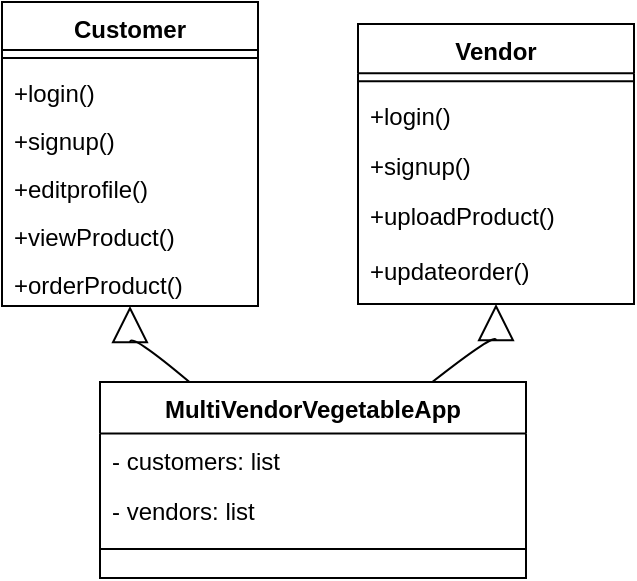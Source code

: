 <mxfile version="24.6.3" type="github">
  <diagram name="Page-1" id="6NhIAAteIrms5uwcSwFD">
    <mxGraphModel dx="1343" dy="793" grid="1" gridSize="10" guides="1" tooltips="1" connect="1" arrows="1" fold="1" page="1" pageScale="1" pageWidth="827" pageHeight="1169" math="0" shadow="0">
      <root>
        <mxCell id="0" />
        <mxCell id="1" parent="0" />
        <mxCell id="2" value="Customer" style="swimlane;fontStyle=1;align=center;verticalAlign=top;childLayout=stackLayout;horizontal=1;startSize=24;horizontalStack=0;resizeParent=1;resizeParentMax=0;resizeLast=0;collapsible=0;marginBottom=0;" parent="1" vertex="1">
          <mxGeometry x="8" y="8" width="128" height="152" as="geometry" />
        </mxCell>
        <mxCell id="3" style="line;strokeWidth=1;fillColor=none;align=left;verticalAlign=middle;spacingTop=-1;spacingLeft=3;spacingRight=3;rotatable=0;labelPosition=right;points=[];portConstraint=eastwest;strokeColor=inherit;" parent="2" vertex="1">
          <mxGeometry y="24" width="128" height="8" as="geometry" />
        </mxCell>
        <mxCell id="4" value="+login()" style="text;strokeColor=none;fillColor=none;align=left;verticalAlign=top;spacingLeft=4;spacingRight=4;overflow=hidden;rotatable=0;points=[[0,0.5],[1,0.5]];portConstraint=eastwest;" parent="2" vertex="1">
          <mxGeometry y="32" width="128" height="24" as="geometry" />
        </mxCell>
        <mxCell id="5" value="+signup()" style="text;strokeColor=none;fillColor=none;align=left;verticalAlign=top;spacingLeft=4;spacingRight=4;overflow=hidden;rotatable=0;points=[[0,0.5],[1,0.5]];portConstraint=eastwest;" parent="2" vertex="1">
          <mxGeometry y="56" width="128" height="24" as="geometry" />
        </mxCell>
        <mxCell id="6" value="+editprofile()" style="text;strokeColor=none;fillColor=none;align=left;verticalAlign=top;spacingLeft=4;spacingRight=4;overflow=hidden;rotatable=0;points=[[0,0.5],[1,0.5]];portConstraint=eastwest;" parent="2" vertex="1">
          <mxGeometry y="80" width="128" height="24" as="geometry" />
        </mxCell>
        <mxCell id="TmTdo7H76SCqqlds4bC8-19" value="+viewProduct()" style="text;strokeColor=none;fillColor=none;align=left;verticalAlign=top;spacingLeft=4;spacingRight=4;overflow=hidden;rotatable=0;points=[[0,0.5],[1,0.5]];portConstraint=eastwest;" vertex="1" parent="2">
          <mxGeometry y="104" width="128" height="24" as="geometry" />
        </mxCell>
        <mxCell id="7" value="+orderProduct()" style="text;strokeColor=none;fillColor=none;align=left;verticalAlign=top;spacingLeft=4;spacingRight=4;overflow=hidden;rotatable=0;points=[[0,0.5],[1,0.5]];portConstraint=eastwest;" parent="2" vertex="1">
          <mxGeometry y="128" width="128" height="24" as="geometry" />
        </mxCell>
        <mxCell id="8" value="Vendor" style="swimlane;fontStyle=1;align=center;verticalAlign=top;childLayout=stackLayout;horizontal=1;startSize=24.667;horizontalStack=0;resizeParent=1;resizeParentMax=0;resizeLast=0;collapsible=0;marginBottom=0;" parent="1" vertex="1">
          <mxGeometry x="186" y="19" width="138" height="139.997" as="geometry" />
        </mxCell>
        <mxCell id="9" style="line;strokeWidth=1;fillColor=none;align=left;verticalAlign=middle;spacingTop=-1;spacingLeft=3;spacingRight=3;rotatable=0;labelPosition=right;points=[];portConstraint=eastwest;strokeColor=inherit;" parent="8" vertex="1">
          <mxGeometry y="24.667" width="138" height="8" as="geometry" />
        </mxCell>
        <mxCell id="10" value="+login()" style="text;strokeColor=none;fillColor=none;align=left;verticalAlign=top;spacingLeft=4;spacingRight=4;overflow=hidden;rotatable=0;points=[[0,0.5],[1,0.5]];portConstraint=eastwest;" parent="8" vertex="1">
          <mxGeometry y="32.667" width="138" height="25" as="geometry" />
        </mxCell>
        <mxCell id="11" value="+signup()" style="text;strokeColor=none;fillColor=none;align=left;verticalAlign=top;spacingLeft=4;spacingRight=4;overflow=hidden;rotatable=0;points=[[0,0.5],[1,0.5]];portConstraint=eastwest;" parent="8" vertex="1">
          <mxGeometry y="57.667" width="138" height="25" as="geometry" />
        </mxCell>
        <mxCell id="12" value="+uploadProduct()" style="text;strokeColor=none;fillColor=none;align=left;verticalAlign=top;spacingLeft=4;spacingRight=4;overflow=hidden;rotatable=0;points=[[0,0.5],[1,0.5]];portConstraint=eastwest;" parent="8" vertex="1">
          <mxGeometry y="82.667" width="138" height="27.33" as="geometry" />
        </mxCell>
        <mxCell id="TmTdo7H76SCqqlds4bC8-18" value="+updateorder()" style="text;strokeColor=none;fillColor=none;align=left;verticalAlign=top;spacingLeft=4;spacingRight=4;overflow=hidden;rotatable=0;points=[[0,0.5],[1,0.5]];portConstraint=eastwest;" vertex="1" parent="8">
          <mxGeometry y="109.997" width="138" height="30" as="geometry" />
        </mxCell>
        <mxCell id="13" value="MultiVendorVegetableApp" style="swimlane;fontStyle=1;align=center;verticalAlign=top;childLayout=stackLayout;horizontal=1;startSize=25.714;horizontalStack=0;resizeParent=1;resizeParentMax=0;resizeLast=0;collapsible=0;marginBottom=0;" parent="1" vertex="1">
          <mxGeometry x="57" y="198" width="213" height="98" as="geometry" />
        </mxCell>
        <mxCell id="14" value="- customers: list" style="text;strokeColor=none;fillColor=none;align=left;verticalAlign=top;spacingLeft=4;spacingRight=4;overflow=hidden;rotatable=0;points=[[0,0.5],[1,0.5]];portConstraint=eastwest;" parent="13" vertex="1">
          <mxGeometry y="26" width="213" height="26" as="geometry" />
        </mxCell>
        <mxCell id="15" value="- vendors: list" style="text;strokeColor=none;fillColor=none;align=left;verticalAlign=top;spacingLeft=4;spacingRight=4;overflow=hidden;rotatable=0;points=[[0,0.5],[1,0.5]];portConstraint=eastwest;" parent="13" vertex="1">
          <mxGeometry y="51" width="213" height="26" as="geometry" />
        </mxCell>
        <mxCell id="16" style="line;strokeWidth=1;fillColor=none;align=left;verticalAlign=middle;spacingTop=-1;spacingLeft=3;spacingRight=3;rotatable=0;labelPosition=right;points=[];portConstraint=eastwest;strokeColor=inherit;" parent="13" vertex="1">
          <mxGeometry y="77" width="213" height="13" as="geometry" />
        </mxCell>
        <mxCell id="17" value="" style="curved=1;startArrow=block;startSize=16;startFill=0;endArrow=none;exitX=0.5;exitY=1;entryX=0.21;entryY=0;" parent="1" source="2" target="13" edge="1">
          <mxGeometry relative="1" as="geometry">
            <Array as="points">
              <mxPoint x="72" y="173" />
            </Array>
          </mxGeometry>
        </mxCell>
        <mxCell id="18" value="" style="curved=1;startArrow=block;startSize=16;startFill=0;endArrow=none;exitX=0.5;exitY=1;entryX=0.78;entryY=0;" parent="1" source="8" target="13" edge="1">
          <mxGeometry relative="1" as="geometry">
            <Array as="points">
              <mxPoint x="255" y="173" />
            </Array>
          </mxGeometry>
        </mxCell>
      </root>
    </mxGraphModel>
  </diagram>
</mxfile>
